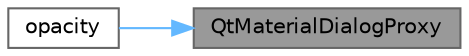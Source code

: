 digraph "QtMaterialDialogProxy"
{
 // LATEX_PDF_SIZE
  bgcolor="transparent";
  edge [fontname=Helvetica,fontsize=10,labelfontname=Helvetica,labelfontsize=10];
  node [fontname=Helvetica,fontsize=10,shape=box,height=0.2,width=0.4];
  rankdir="RL";
  Node1 [id="Node000001",label="QtMaterialDialogProxy",height=0.2,width=0.4,color="gray40", fillcolor="grey60", style="filled", fontcolor="black",tooltip="构造函数，初始化代理窗口"];
  Node1 -> Node2 [id="edge1_Node000001_Node000002",dir="back",color="steelblue1",style="solid",tooltip=" "];
  Node2 [id="Node000002",label="opacity",height=0.2,width=0.4,color="grey40", fillcolor="white", style="filled",URL="$class_qt_material_dialog_proxy.html#a95eb6d87b79498a950c867dba2a1cbad",tooltip="获取透明度"];
}
